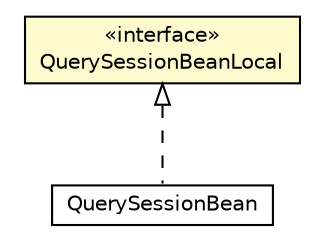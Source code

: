 #!/usr/local/bin/dot
#
# Class diagram 
# Generated by UMLGraph version R5_6-24-gf6e263 (http://www.umlgraph.org/)
#

digraph G {
	edge [fontname="Helvetica",fontsize=10,labelfontname="Helvetica",labelfontsize=10];
	node [fontname="Helvetica",fontsize=10,shape=plaintext];
	nodesep=0.25;
	ranksep=0.5;
	// org.unict.ing.pds.dhtdb.datamanager.lightBeans.QuerySessionBean
	c2062 [label=<<table title="org.unict.ing.pds.dhtdb.datamanager.lightBeans.QuerySessionBean" border="0" cellborder="1" cellspacing="0" cellpadding="2" port="p" href="./QuerySessionBean.html">
		<tr><td><table border="0" cellspacing="0" cellpadding="1">
<tr><td align="center" balign="center"> QuerySessionBean </td></tr>
		</table></td></tr>
		</table>>, URL="./QuerySessionBean.html", fontname="Helvetica", fontcolor="black", fontsize=10.0];
	// org.unict.ing.pds.dhtdb.datamanager.lightBeans.QuerySessionBeanLocal
	c2064 [label=<<table title="org.unict.ing.pds.dhtdb.datamanager.lightBeans.QuerySessionBeanLocal" border="0" cellborder="1" cellspacing="0" cellpadding="2" port="p" bgcolor="lemonChiffon" href="./QuerySessionBeanLocal.html">
		<tr><td><table border="0" cellspacing="0" cellpadding="1">
<tr><td align="center" balign="center"> &#171;interface&#187; </td></tr>
<tr><td align="center" balign="center"> QuerySessionBeanLocal </td></tr>
		</table></td></tr>
		</table>>, URL="./QuerySessionBeanLocal.html", fontname="Helvetica", fontcolor="black", fontsize=10.0];
	//org.unict.ing.pds.dhtdb.datamanager.lightBeans.QuerySessionBean implements org.unict.ing.pds.dhtdb.datamanager.lightBeans.QuerySessionBeanLocal
	c2064:p -> c2062:p [dir=back,arrowtail=empty,style=dashed];
}

